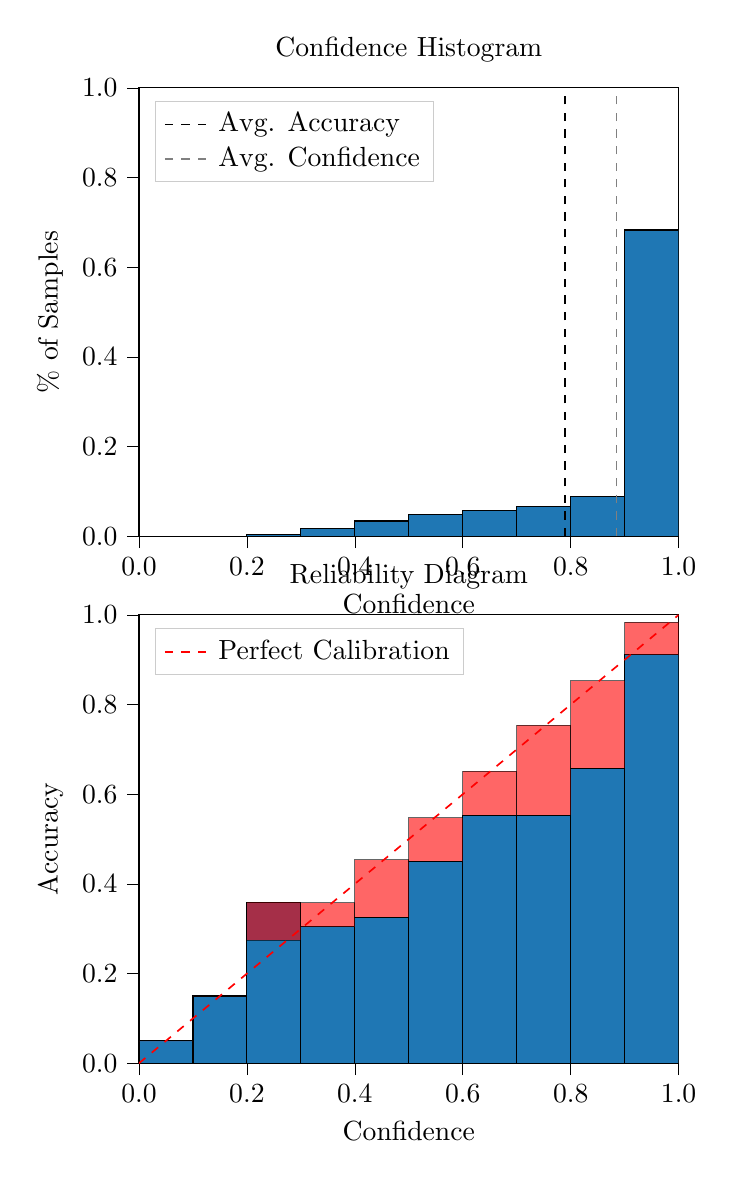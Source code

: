 % This file was created by tikzplotlib v0.9.8.
\begin{tikzpicture}

\definecolor{color0}{rgb}{0.122,0.467,0.706}

\begin{groupplot}[group style={group size=1 by 2}]
\nextgroupplot[
legend cell align={left},
legend style={
  fill opacity=0.8,
  draw opacity=1,
  text opacity=1,
  at={(0.03,0.97)},
  anchor=north west,
  draw=white!80!black
},
tick align=outside,
tick pos=left,
title={Confidence Histogram},
x grid style={white!69.02!black},
xlabel={Confidence},
xmin=0, xmax=1,
xtick style={color=black},
xtick={0,0.2,0.4,0.6,0.8,1},
xticklabels={0.0,0.2,0.4,0.6,0.8,1.0},
y grid style={white!69.02!black},
ylabel={\% of Samples},
ymin=0, ymax=1,
ytick style={color=black},
ytick={0,0.2,0.4,0.6,0.8,1},
yticklabels={0.0,0.2,0.4,0.6,0.8,1.0}
]
\draw[draw=black,fill=color0] (axis cs:-6.939e-18,0) rectangle (axis cs:0.1,0);
\draw[draw=black,fill=color0] (axis cs:0.1,0) rectangle (axis cs:0.2,0);
\draw[draw=black,fill=color0] (axis cs:0.2,0) rectangle (axis cs:0.3,0.004);
\draw[draw=black,fill=color0] (axis cs:0.3,0) rectangle (axis cs:0.4,0.017);
\draw[draw=black,fill=color0] (axis cs:0.4,0) rectangle (axis cs:0.5,0.034);
\draw[draw=black,fill=color0] (axis cs:0.5,0) rectangle (axis cs:0.6,0.049);
\draw[draw=black,fill=color0] (axis cs:0.6,0) rectangle (axis cs:0.7,0.057);
\draw[draw=black,fill=color0] (axis cs:0.7,0) rectangle (axis cs:0.8,0.067);
\draw[draw=black,fill=color0] (axis cs:0.8,0) rectangle (axis cs:0.9,0.089);
\draw[draw=black,fill=color0] (axis cs:0.9,0) rectangle (axis cs:1,0.683);
\addplot [semithick, black, dashed]
table {%
0.789 0
0.789 1
};
\addlegendentry{Avg. Accuracy}
\addplot [semithick, white!50.196!black, dashed]
table {%
0.885 0
0.885 1
};
\addlegendentry{Avg. Confidence}

\nextgroupplot[
legend cell align={left},
legend style={
  fill opacity=0.8,
  draw opacity=1,
  text opacity=1,
  at={(0.03,0.97)},
  anchor=north west,
  draw=white!80!black
},
tick align=outside,
tick pos=left,
title={Reliability Diagram},
x grid style={white!69.02!black},
xlabel={Confidence},
xmin=0, xmax=1,
xtick style={color=black},
xtick={0,0.2,0.4,0.6,0.8,1},
xticklabels={0.0,0.2,0.4,0.6,0.8,1.0},
y grid style={white!69.02!black},
ylabel={Accuracy},
ymin=0, ymax=1,
ytick style={color=black},
ytick={0,0.2,0.4,0.6,0.8,1},
yticklabels={0.0,0.2,0.4,0.6,0.8,1.0}
]
\draw[draw=black,fill=color0] (axis cs:-6.939e-18,0) rectangle (axis cs:0.1,0.05);
\draw[draw=black,fill=color0] (axis cs:0.1,0) rectangle (axis cs:0.2,0.15);
\draw[draw=black,fill=color0] (axis cs:0.2,0) rectangle (axis cs:0.3,0.359);
\draw[draw=black,fill=color0] (axis cs:0.3,0) rectangle (axis cs:0.4,0.305);
\draw[draw=black,fill=color0] (axis cs:0.4,0) rectangle (axis cs:0.5,0.326);
\draw[draw=black,fill=color0] (axis cs:0.5,0) rectangle (axis cs:0.6,0.451);
\draw[draw=black,fill=color0] (axis cs:0.6,0) rectangle (axis cs:0.7,0.553);
\draw[draw=black,fill=color0] (axis cs:0.7,0) rectangle (axis cs:0.8,0.553);
\draw[draw=black,fill=color0] (axis cs:0.8,0) rectangle (axis cs:0.9,0.658);
\draw[draw=black,fill=color0] (axis cs:0.9,0) rectangle (axis cs:1,0.911);
\draw[draw=black,fill=red,opacity=0.6] (axis cs:-6.939e-18,0.05) rectangle (axis cs:0.1,0.05);
\draw[draw=black,fill=red,opacity=0.6] (axis cs:0.1,0.15) rectangle (axis cs:0.2,0.15);
\draw[draw=black,fill=red,opacity=0.6] (axis cs:0.2,0.359) rectangle (axis cs:0.3,0.274);
\draw[draw=black,fill=red,opacity=0.6] (axis cs:0.3,0.305) rectangle (axis cs:0.4,0.358);
\draw[draw=black,fill=red,opacity=0.6] (axis cs:0.4,0.326) rectangle (axis cs:0.5,0.454);
\draw[draw=black,fill=red,opacity=0.6] (axis cs:0.5,0.451) rectangle (axis cs:0.6,0.548);
\draw[draw=black,fill=red,opacity=0.6] (axis cs:0.6,0.553) rectangle (axis cs:0.7,0.651);
\draw[draw=black,fill=red,opacity=0.6] (axis cs:0.7,0.553) rectangle (axis cs:0.8,0.754);
\draw[draw=black,fill=red,opacity=0.6] (axis cs:0.8,0.658) rectangle (axis cs:0.9,0.853);
\draw[draw=black,fill=red,opacity=0.6] (axis cs:0.9,0.911) rectangle (axis cs:1,0.984);
\addplot [semithick, red, dashed]
table {%
0 0
1 1
};
\addlegendentry{Perfect Calibration}
\end{groupplot}

\end{tikzpicture}
